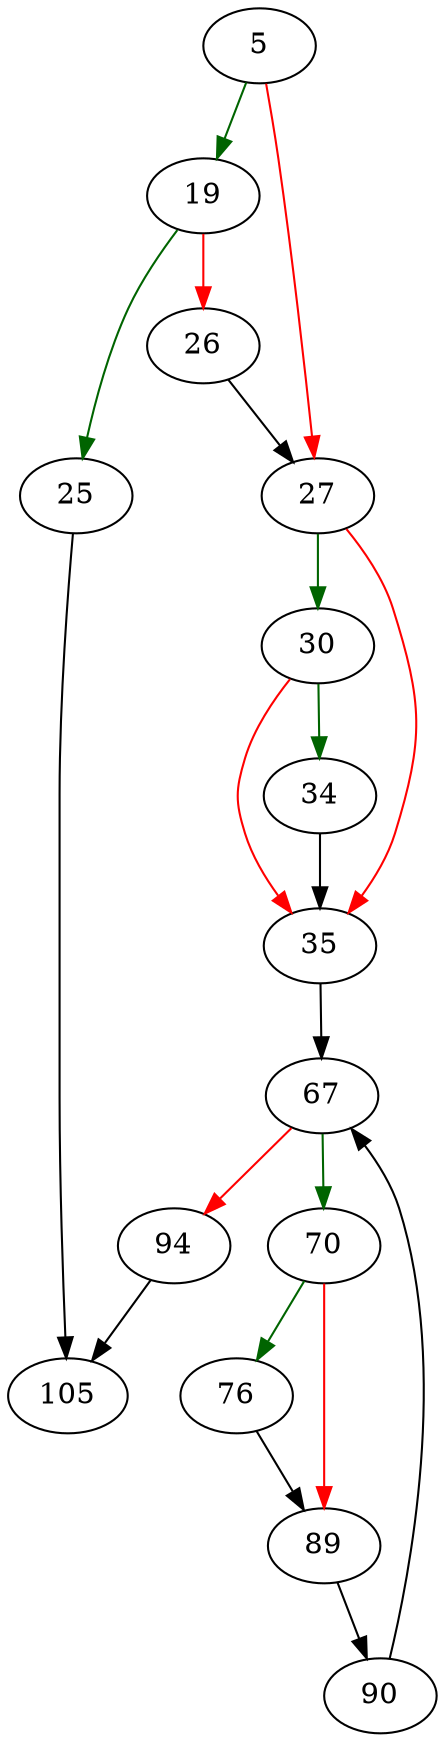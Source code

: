 strict digraph "btreeCursor" {
	// Node definitions.
	5 [entry=true];
	19;
	27;
	25;
	26;
	105;
	30;
	35;
	34;
	67;
	70;
	94;
	76;
	89;
	90;

	// Edge definitions.
	5 -> 19 [
		color=darkgreen
		cond=true
	];
	5 -> 27 [
		color=red
		cond=false
	];
	19 -> 25 [
		color=darkgreen
		cond=true
	];
	19 -> 26 [
		color=red
		cond=false
	];
	27 -> 30 [
		color=darkgreen
		cond=true
	];
	27 -> 35 [
		color=red
		cond=false
	];
	25 -> 105;
	26 -> 27;
	30 -> 35 [
		color=red
		cond=false
	];
	30 -> 34 [
		color=darkgreen
		cond=true
	];
	35 -> 67;
	34 -> 35;
	67 -> 70 [
		color=darkgreen
		cond=true
	];
	67 -> 94 [
		color=red
		cond=false
	];
	70 -> 76 [
		color=darkgreen
		cond=true
	];
	70 -> 89 [
		color=red
		cond=false
	];
	94 -> 105;
	76 -> 89;
	89 -> 90;
	90 -> 67;
}